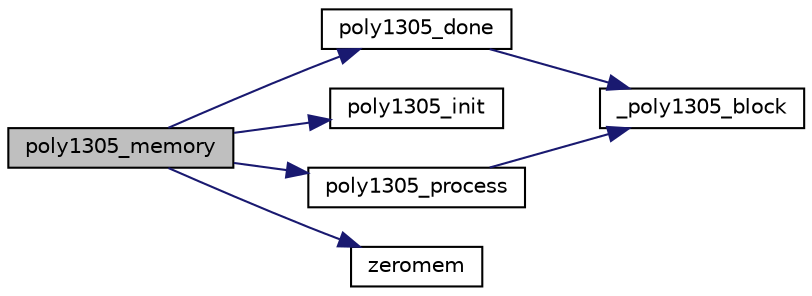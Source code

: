 digraph "poly1305_memory"
{
 // LATEX_PDF_SIZE
  edge [fontname="Helvetica",fontsize="10",labelfontname="Helvetica",labelfontsize="10"];
  node [fontname="Helvetica",fontsize="10",shape=record];
  rankdir="LR";
  Node0 [label="poly1305_memory",height=0.2,width=0.4,color="black", fillcolor="grey75", style="filled", fontcolor="black",tooltip="POLY1305 a block of memory to produce the authentication tag."];
  Node0 -> Node1 [color="midnightblue",fontsize="10",style="solid",fontname="Helvetica"];
  Node1 [label="poly1305_done",height=0.2,width=0.4,color="black", fillcolor="white", style="filled",URL="$poly1305_8c.html#af7ae26dde05dcb271ec4f15e6f406f8d",tooltip="Terminate a POLY1305 session."];
  Node1 -> Node2 [color="midnightblue",fontsize="10",style="solid",fontname="Helvetica"];
  Node2 [label="_poly1305_block",height=0.2,width=0.4,color="black", fillcolor="white", style="filled",URL="$poly1305_8c.html#af2b454846eb0342729e1d878e31c5cf6",tooltip=" "];
  Node0 -> Node3 [color="midnightblue",fontsize="10",style="solid",fontname="Helvetica"];
  Node3 [label="poly1305_init",height=0.2,width=0.4,color="black", fillcolor="white", style="filled",URL="$poly1305_8c.html#a09bc8f3b4b3b4cbd2a2b10c9814a1619",tooltip="Initialize an POLY1305 context."];
  Node0 -> Node4 [color="midnightblue",fontsize="10",style="solid",fontname="Helvetica"];
  Node4 [label="poly1305_process",height=0.2,width=0.4,color="black", fillcolor="white", style="filled",URL="$poly1305_8c.html#a44ef0e35cc1f514f942c015c105b9f01",tooltip="Process data through POLY1305."];
  Node4 -> Node2 [color="midnightblue",fontsize="10",style="solid",fontname="Helvetica"];
  Node0 -> Node5 [color="midnightblue",fontsize="10",style="solid",fontname="Helvetica"];
  Node5 [label="zeromem",height=0.2,width=0.4,color="black", fillcolor="white", style="filled",URL="$tomcrypt__misc_8h.html#a63b6e188713790263bfd3612fe8b398f",tooltip="Zero a block of memory."];
}
